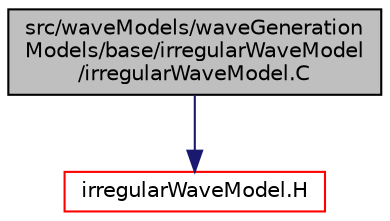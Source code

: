 digraph "src/waveModels/waveGenerationModels/base/irregularWaveModel/irregularWaveModel.C"
{
  bgcolor="transparent";
  edge [fontname="Helvetica",fontsize="10",labelfontname="Helvetica",labelfontsize="10"];
  node [fontname="Helvetica",fontsize="10",shape=record];
  Node1 [label="src/waveModels/waveGeneration\lModels/base/irregularWaveModel\l/irregularWaveModel.C",height=0.2,width=0.4,color="black", fillcolor="grey75", style="filled" fontcolor="black"];
  Node1 -> Node2 [color="midnightblue",fontsize="10",style="solid",fontname="Helvetica"];
  Node2 [label="irregularWaveModel.H",height=0.2,width=0.4,color="red",URL="$irregularWaveModel_8H.html"];
}
